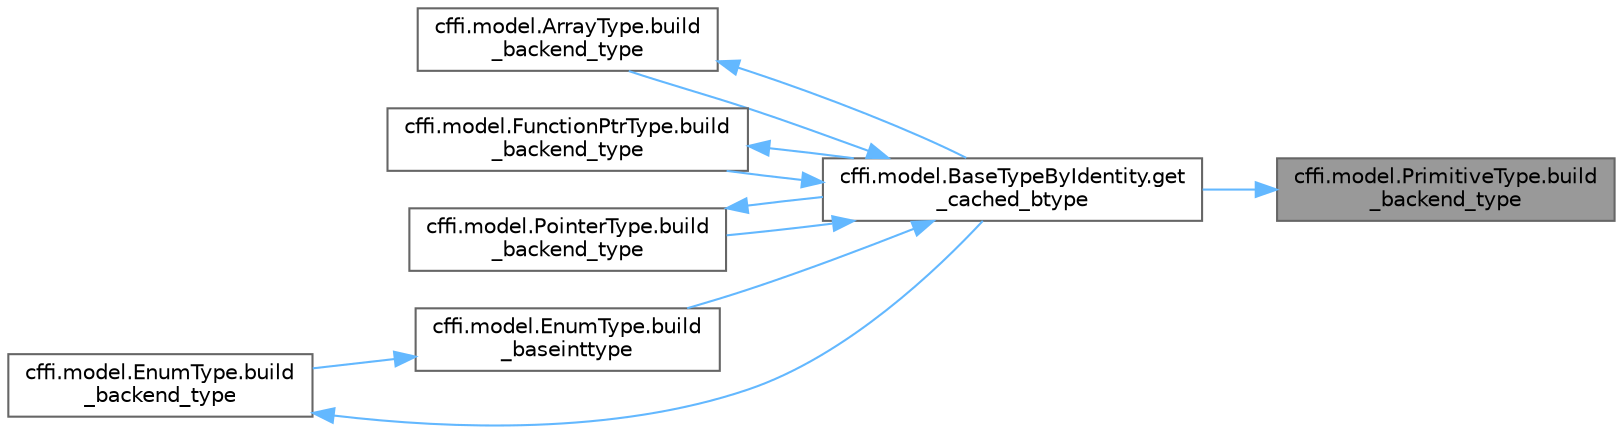 digraph "cffi.model.PrimitiveType.build_backend_type"
{
 // LATEX_PDF_SIZE
  bgcolor="transparent";
  edge [fontname=Helvetica,fontsize=10,labelfontname=Helvetica,labelfontsize=10];
  node [fontname=Helvetica,fontsize=10,shape=box,height=0.2,width=0.4];
  rankdir="RL";
  Node1 [id="Node000001",label="cffi.model.PrimitiveType.build\l_backend_type",height=0.2,width=0.4,color="gray40", fillcolor="grey60", style="filled", fontcolor="black",tooltip=" "];
  Node1 -> Node2 [id="edge1_Node000001_Node000002",dir="back",color="steelblue1",style="solid",tooltip=" "];
  Node2 [id="Node000002",label="cffi.model.BaseTypeByIdentity.get\l_cached_btype",height=0.2,width=0.4,color="grey40", fillcolor="white", style="filled",URL="$classcffi_1_1model_1_1_base_type_by_identity.html#a95c748bcf370cdb1a55ae29c95bb01dc",tooltip=" "];
  Node2 -> Node3 [id="edge2_Node000002_Node000003",dir="back",color="steelblue1",style="solid",tooltip=" "];
  Node3 [id="Node000003",label="cffi.model.ArrayType.build\l_backend_type",height=0.2,width=0.4,color="grey40", fillcolor="white", style="filled",URL="$classcffi_1_1model_1_1_array_type.html#ab1bf9b41b5139d730aafc23d27d71316",tooltip=" "];
  Node3 -> Node2 [id="edge3_Node000003_Node000002",dir="back",color="steelblue1",style="solid",tooltip=" "];
  Node2 -> Node4 [id="edge4_Node000002_Node000004",dir="back",color="steelblue1",style="solid",tooltip=" "];
  Node4 [id="Node000004",label="cffi.model.FunctionPtrType.build\l_backend_type",height=0.2,width=0.4,color="grey40", fillcolor="white", style="filled",URL="$classcffi_1_1model_1_1_function_ptr_type.html#a6ecb2b2c5d0ca96ff63185042b7165b9",tooltip=" "];
  Node4 -> Node2 [id="edge5_Node000004_Node000002",dir="back",color="steelblue1",style="solid",tooltip=" "];
  Node2 -> Node5 [id="edge6_Node000002_Node000005",dir="back",color="steelblue1",style="solid",tooltip=" "];
  Node5 [id="Node000005",label="cffi.model.PointerType.build\l_backend_type",height=0.2,width=0.4,color="grey40", fillcolor="white", style="filled",URL="$classcffi_1_1model_1_1_pointer_type.html#a440d41bc9ee99d0da3704e5908af3109",tooltip=" "];
  Node5 -> Node2 [id="edge7_Node000005_Node000002",dir="back",color="steelblue1",style="solid",tooltip=" "];
  Node2 -> Node6 [id="edge8_Node000002_Node000006",dir="back",color="steelblue1",style="solid",tooltip=" "];
  Node6 [id="Node000006",label="cffi.model.EnumType.build\l_baseinttype",height=0.2,width=0.4,color="grey40", fillcolor="white", style="filled",URL="$classcffi_1_1model_1_1_enum_type.html#a7df63fd5c2daec6baa9156b59136f415",tooltip=" "];
  Node6 -> Node7 [id="edge9_Node000006_Node000007",dir="back",color="steelblue1",style="solid",tooltip=" "];
  Node7 [id="Node000007",label="cffi.model.EnumType.build\l_backend_type",height=0.2,width=0.4,color="grey40", fillcolor="white", style="filled",URL="$classcffi_1_1model_1_1_enum_type.html#af1663f2a58d6276d1ba973fd3dc02562",tooltip=" "];
  Node7 -> Node2 [id="edge10_Node000007_Node000002",dir="back",color="steelblue1",style="solid",tooltip=" "];
}
